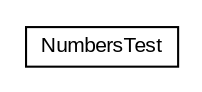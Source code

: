 #!/usr/local/bin/dot
#
# Class diagram 
# Generated by UMLGraph version R5_6 (http://www.umlgraph.org/)
#

digraph G {
	edge [fontname="arial",fontsize=10,labelfontname="arial",labelfontsize=10];
	node [fontname="arial",fontsize=10,shape=plaintext];
	nodesep=0.25;
	ranksep=0.5;
	// java8.numbers.NumbersTest
	c1007 [label=<<table title="java8.numbers.NumbersTest" border="0" cellborder="1" cellspacing="0" cellpadding="2" port="p" href="./NumbersTest.html">
		<tr><td><table border="0" cellspacing="0" cellpadding="1">
<tr><td align="center" balign="center"> NumbersTest </td></tr>
		</table></td></tr>
		</table>>, URL="./NumbersTest.html", fontname="arial", fontcolor="black", fontsize=10.0];
}

